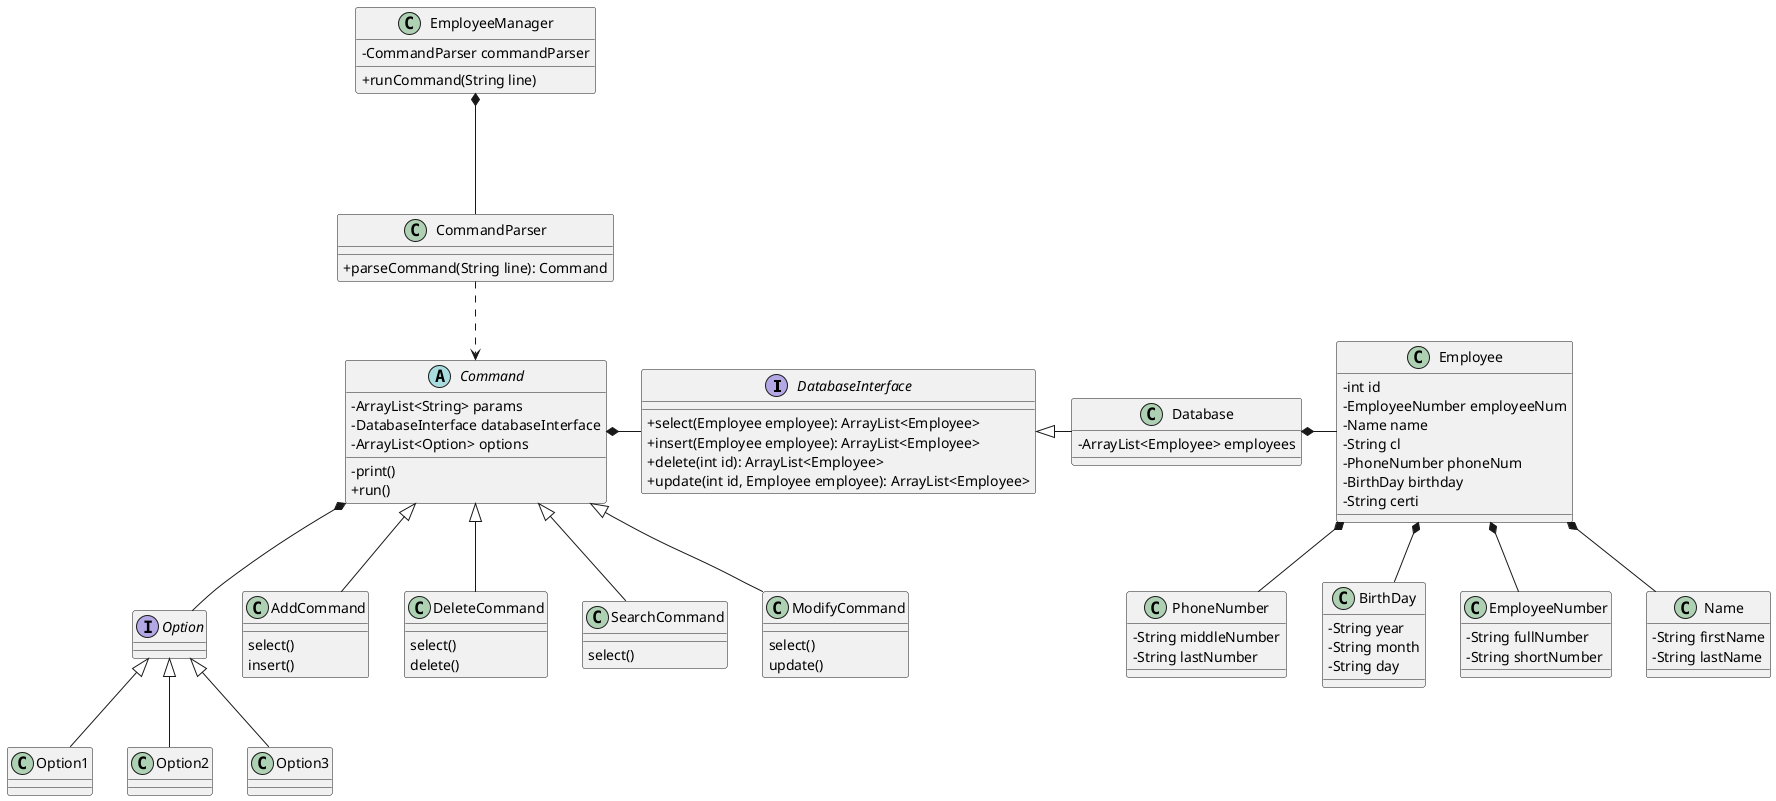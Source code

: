 @startuml
'https://plantuml.com/class-diagram

skinparam classAttributeIconSize 0

Interface DatabaseInterface

class EmployeeManager {
    -CommandParser commandParser

    +runCommand(String line)
}

class Name {
    - String firstName
    - String lastName
}

class PhoneNumber {
    - String middleNumber
    - String lastNumber
}


class BirthDay {
    - String year
    - String month
    - String day
}

class EmployeeNumber {
    - String fullNumber
    - String shortNumber
}

class Employee {
    -int id
    -EmployeeNumber employeeNum
    -Name name
    -String cl
    -PhoneNumber phoneNum
    -BirthDay birthday
    -String certi

'    + getFirstName()
'    + getLastName()
}

interface Option {

}

class Option1 {

}

class Option2 {

}

class Option3 {

}

'class SearchManager {
'    + search(): ArrayList<Employee>
'}

class CommandParser {
    +parseCommand(String line): Command
}


interface DatabaseInterface {
    +select(Employee employee): ArrayList<Employee>
    +insert(Employee employee): ArrayList<Employee>
    +delete(int id): ArrayList<Employee>
    +update(int id, Employee employee): ArrayList<Employee>
}

class Database {
'    - SearchManager searchManager
    - ArrayList<Employee> employees
}

abstract class Command {
    - ArrayList<String> params
    - DatabaseInterface databaseInterface
    - ArrayList<Option> options
'    - Comparable comparable


    - print()
    + run()
}

class AddCommand {
    select()
    insert()
}

class DeleteCommand {
    select()
    delete()
}

class SearchCommand {
    select()
}

class ModifyCommand {
    select()
    update()
}
CommandParser ..> Command
EmployeeManager *--- CommandParser
Database *- Employee

'Database *-- SearchManager

Command <|-- DeleteCommand
Command <|-- SearchCommand
Command <|-- ModifyCommand

Command *- DatabaseInterface
Command *-- Option

DatabaseInterface <|- Database

Command <|-- AddCommand


Option <|-- Option1
Option <|-- Option2
Option <|-- Option3

Employee *-- PhoneNumber
Employee *-- Name
Employee *-- BirthDay
Employee *-- EmployeeNumber

@enduml
